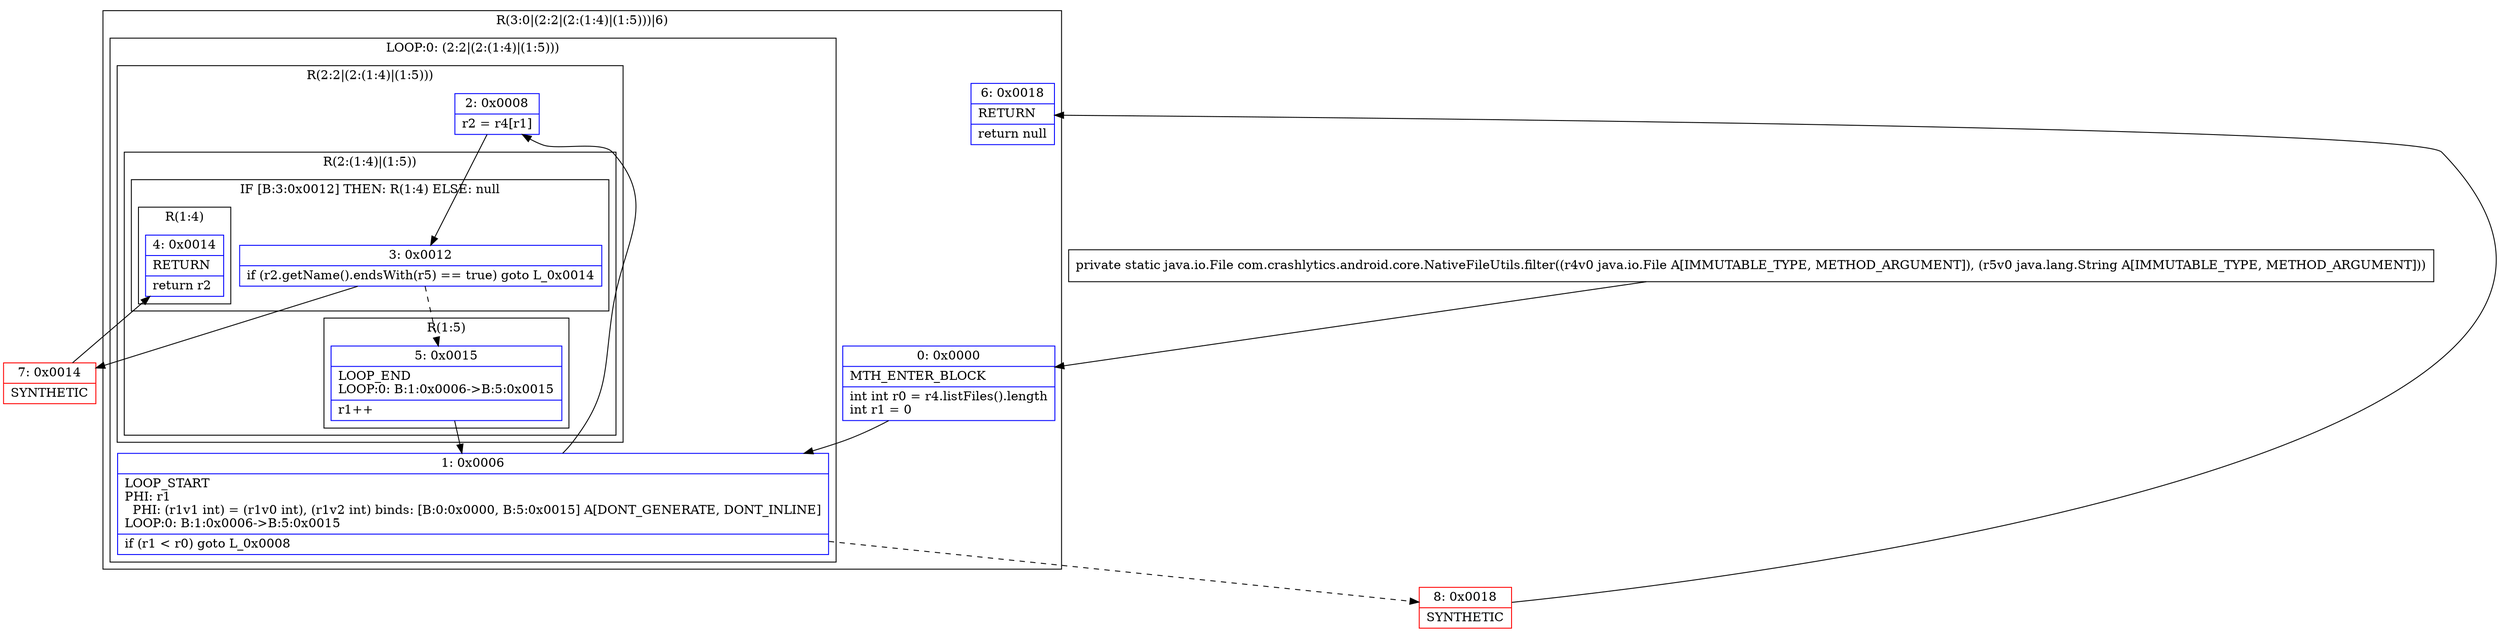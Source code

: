 digraph "CFG forcom.crashlytics.android.core.NativeFileUtils.filter(Ljava\/io\/File;Ljava\/lang\/String;)Ljava\/io\/File;" {
subgraph cluster_Region_515162059 {
label = "R(3:0|(2:2|(2:(1:4)|(1:5)))|6)";
node [shape=record,color=blue];
Node_0 [shape=record,label="{0\:\ 0x0000|MTH_ENTER_BLOCK\l|int int r0 = r4.listFiles().length\lint r1 = 0\l}"];
subgraph cluster_LoopRegion_171300771 {
label = "LOOP:0: (2:2|(2:(1:4)|(1:5)))";
node [shape=record,color=blue];
Node_1 [shape=record,label="{1\:\ 0x0006|LOOP_START\lPHI: r1 \l  PHI: (r1v1 int) = (r1v0 int), (r1v2 int) binds: [B:0:0x0000, B:5:0x0015] A[DONT_GENERATE, DONT_INLINE]\lLOOP:0: B:1:0x0006\-\>B:5:0x0015\l|if (r1 \< r0) goto L_0x0008\l}"];
subgraph cluster_Region_1043612655 {
label = "R(2:2|(2:(1:4)|(1:5)))";
node [shape=record,color=blue];
Node_2 [shape=record,label="{2\:\ 0x0008|r2 = r4[r1]\l}"];
subgraph cluster_Region_126601450 {
label = "R(2:(1:4)|(1:5))";
node [shape=record,color=blue];
subgraph cluster_IfRegion_1511563182 {
label = "IF [B:3:0x0012] THEN: R(1:4) ELSE: null";
node [shape=record,color=blue];
Node_3 [shape=record,label="{3\:\ 0x0012|if (r2.getName().endsWith(r5) == true) goto L_0x0014\l}"];
subgraph cluster_Region_1226664489 {
label = "R(1:4)";
node [shape=record,color=blue];
Node_4 [shape=record,label="{4\:\ 0x0014|RETURN\l|return r2\l}"];
}
}
subgraph cluster_Region_280322586 {
label = "R(1:5)";
node [shape=record,color=blue];
Node_5 [shape=record,label="{5\:\ 0x0015|LOOP_END\lLOOP:0: B:1:0x0006\-\>B:5:0x0015\l|r1++\l}"];
}
}
}
}
Node_6 [shape=record,label="{6\:\ 0x0018|RETURN\l|return null\l}"];
}
Node_7 [shape=record,color=red,label="{7\:\ 0x0014|SYNTHETIC\l}"];
Node_8 [shape=record,color=red,label="{8\:\ 0x0018|SYNTHETIC\l}"];
MethodNode[shape=record,label="{private static java.io.File com.crashlytics.android.core.NativeFileUtils.filter((r4v0 java.io.File A[IMMUTABLE_TYPE, METHOD_ARGUMENT]), (r5v0 java.lang.String A[IMMUTABLE_TYPE, METHOD_ARGUMENT])) }"];
MethodNode -> Node_0;
Node_0 -> Node_1;
Node_1 -> Node_2;
Node_1 -> Node_8[style=dashed];
Node_2 -> Node_3;
Node_3 -> Node_5[style=dashed];
Node_3 -> Node_7;
Node_5 -> Node_1;
Node_7 -> Node_4;
Node_8 -> Node_6;
}

